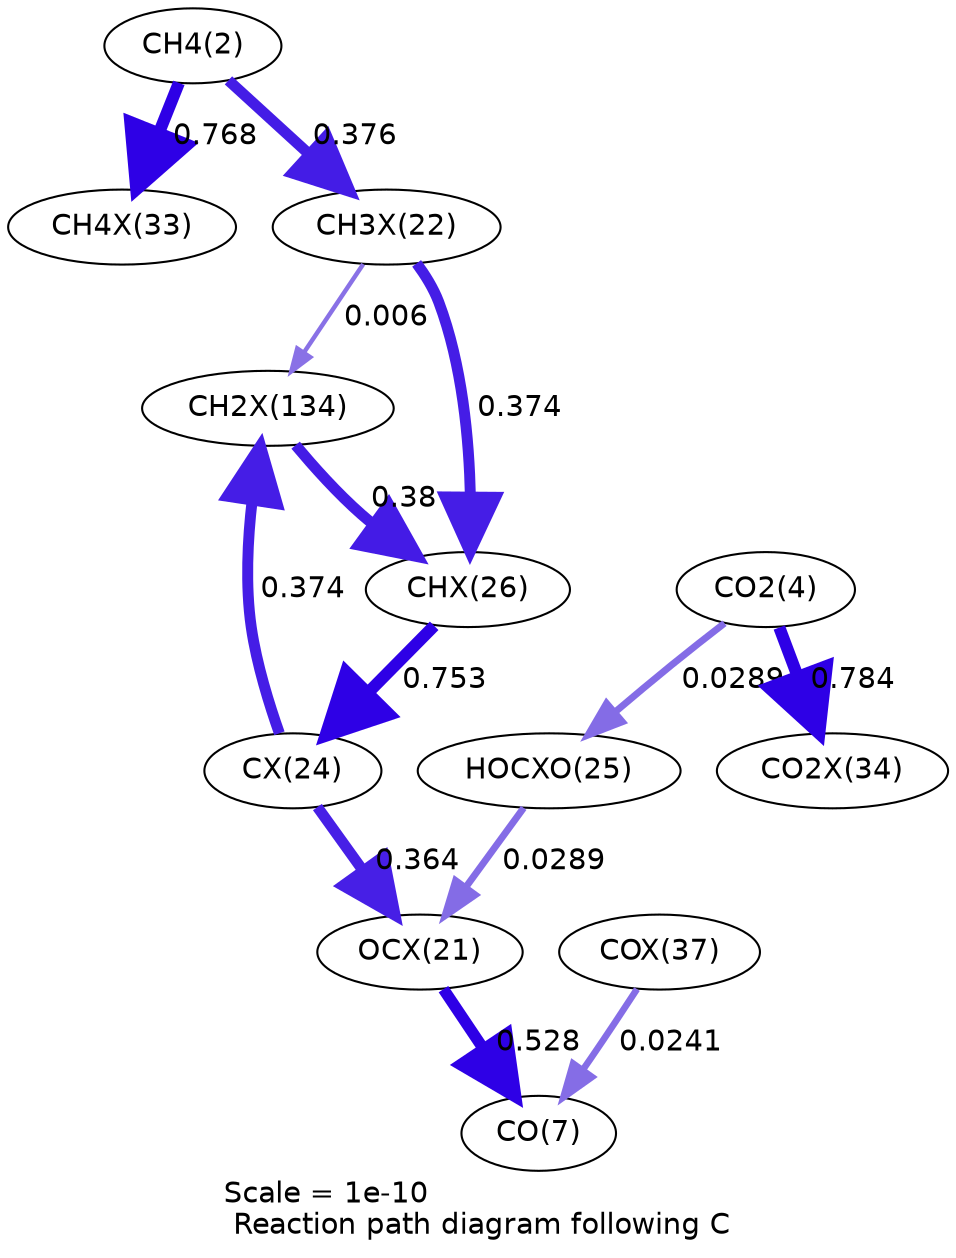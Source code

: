 digraph reaction_paths {
center=1;
s4 -> s31[fontname="Helvetica", penwidth=5.8, arrowsize=2.9, color="0.7, 1.27, 0.9"
, label=" 0.768"];
s4 -> s25[fontname="Helvetica", penwidth=5.26, arrowsize=2.63, color="0.7, 0.876, 0.9"
, label=" 0.376"];
s25 -> s37[fontname="Helvetica", penwidth=2.14, arrowsize=1.07, color="0.7, 0.506, 0.9"
, label=" 0.006"];
s25 -> s29[fontname="Helvetica", penwidth=5.26, arrowsize=2.63, color="0.7, 0.874, 0.9"
, label=" 0.374"];
s37 -> s29[fontname="Helvetica", penwidth=5.27, arrowsize=2.63, color="0.7, 0.88, 0.9"
, label=" 0.38"];
s27 -> s37[fontname="Helvetica", penwidth=5.26, arrowsize=2.63, color="0.7, 0.874, 0.9"
, label=" 0.374"];
s29 -> s27[fontname="Helvetica", penwidth=5.79, arrowsize=2.89, color="0.7, 1.25, 0.9"
, label=" 0.753"];
s27 -> s24[fontname="Helvetica", penwidth=5.24, arrowsize=2.62, color="0.7, 0.864, 0.9"
, label=" 0.364"];
s24 -> s9[fontname="Helvetica", penwidth=5.52, arrowsize=2.76, color="0.7, 1.03, 0.9"
, label=" 0.528"];
s35 -> s9[fontname="Helvetica", penwidth=3.19, arrowsize=1.59, color="0.7, 0.524, 0.9"
, label=" 0.0241"];
s28 -> s24[fontname="Helvetica", penwidth=3.32, arrowsize=1.66, color="0.7, 0.529, 0.9"
, label=" 0.0289"];
s6 -> s28[fontname="Helvetica", penwidth=3.32, arrowsize=1.66, color="0.7, 0.529, 0.9"
, label=" 0.0289"];
s6 -> s32[fontname="Helvetica", penwidth=5.82, arrowsize=2.91, color="0.7, 1.28, 0.9"
, label=" 0.784"];
s4 [ fontname="Helvetica", label="CH4(2)"];
s6 [ fontname="Helvetica", label="CO2(4)"];
s9 [ fontname="Helvetica", label="CO(7)"];
s24 [ fontname="Helvetica", label="OCX(21)"];
s25 [ fontname="Helvetica", label="CH3X(22)"];
s27 [ fontname="Helvetica", label="CX(24)"];
s28 [ fontname="Helvetica", label="HOCXO(25)"];
s29 [ fontname="Helvetica", label="CHX(26)"];
s31 [ fontname="Helvetica", label="CH4X(33)"];
s32 [ fontname="Helvetica", label="CO2X(34)"];
s35 [ fontname="Helvetica", label="COX(37)"];
s37 [ fontname="Helvetica", label="CH2X(134)"];
 label = "Scale = 1e-10\l Reaction path diagram following C";
 fontname = "Helvetica";
}
